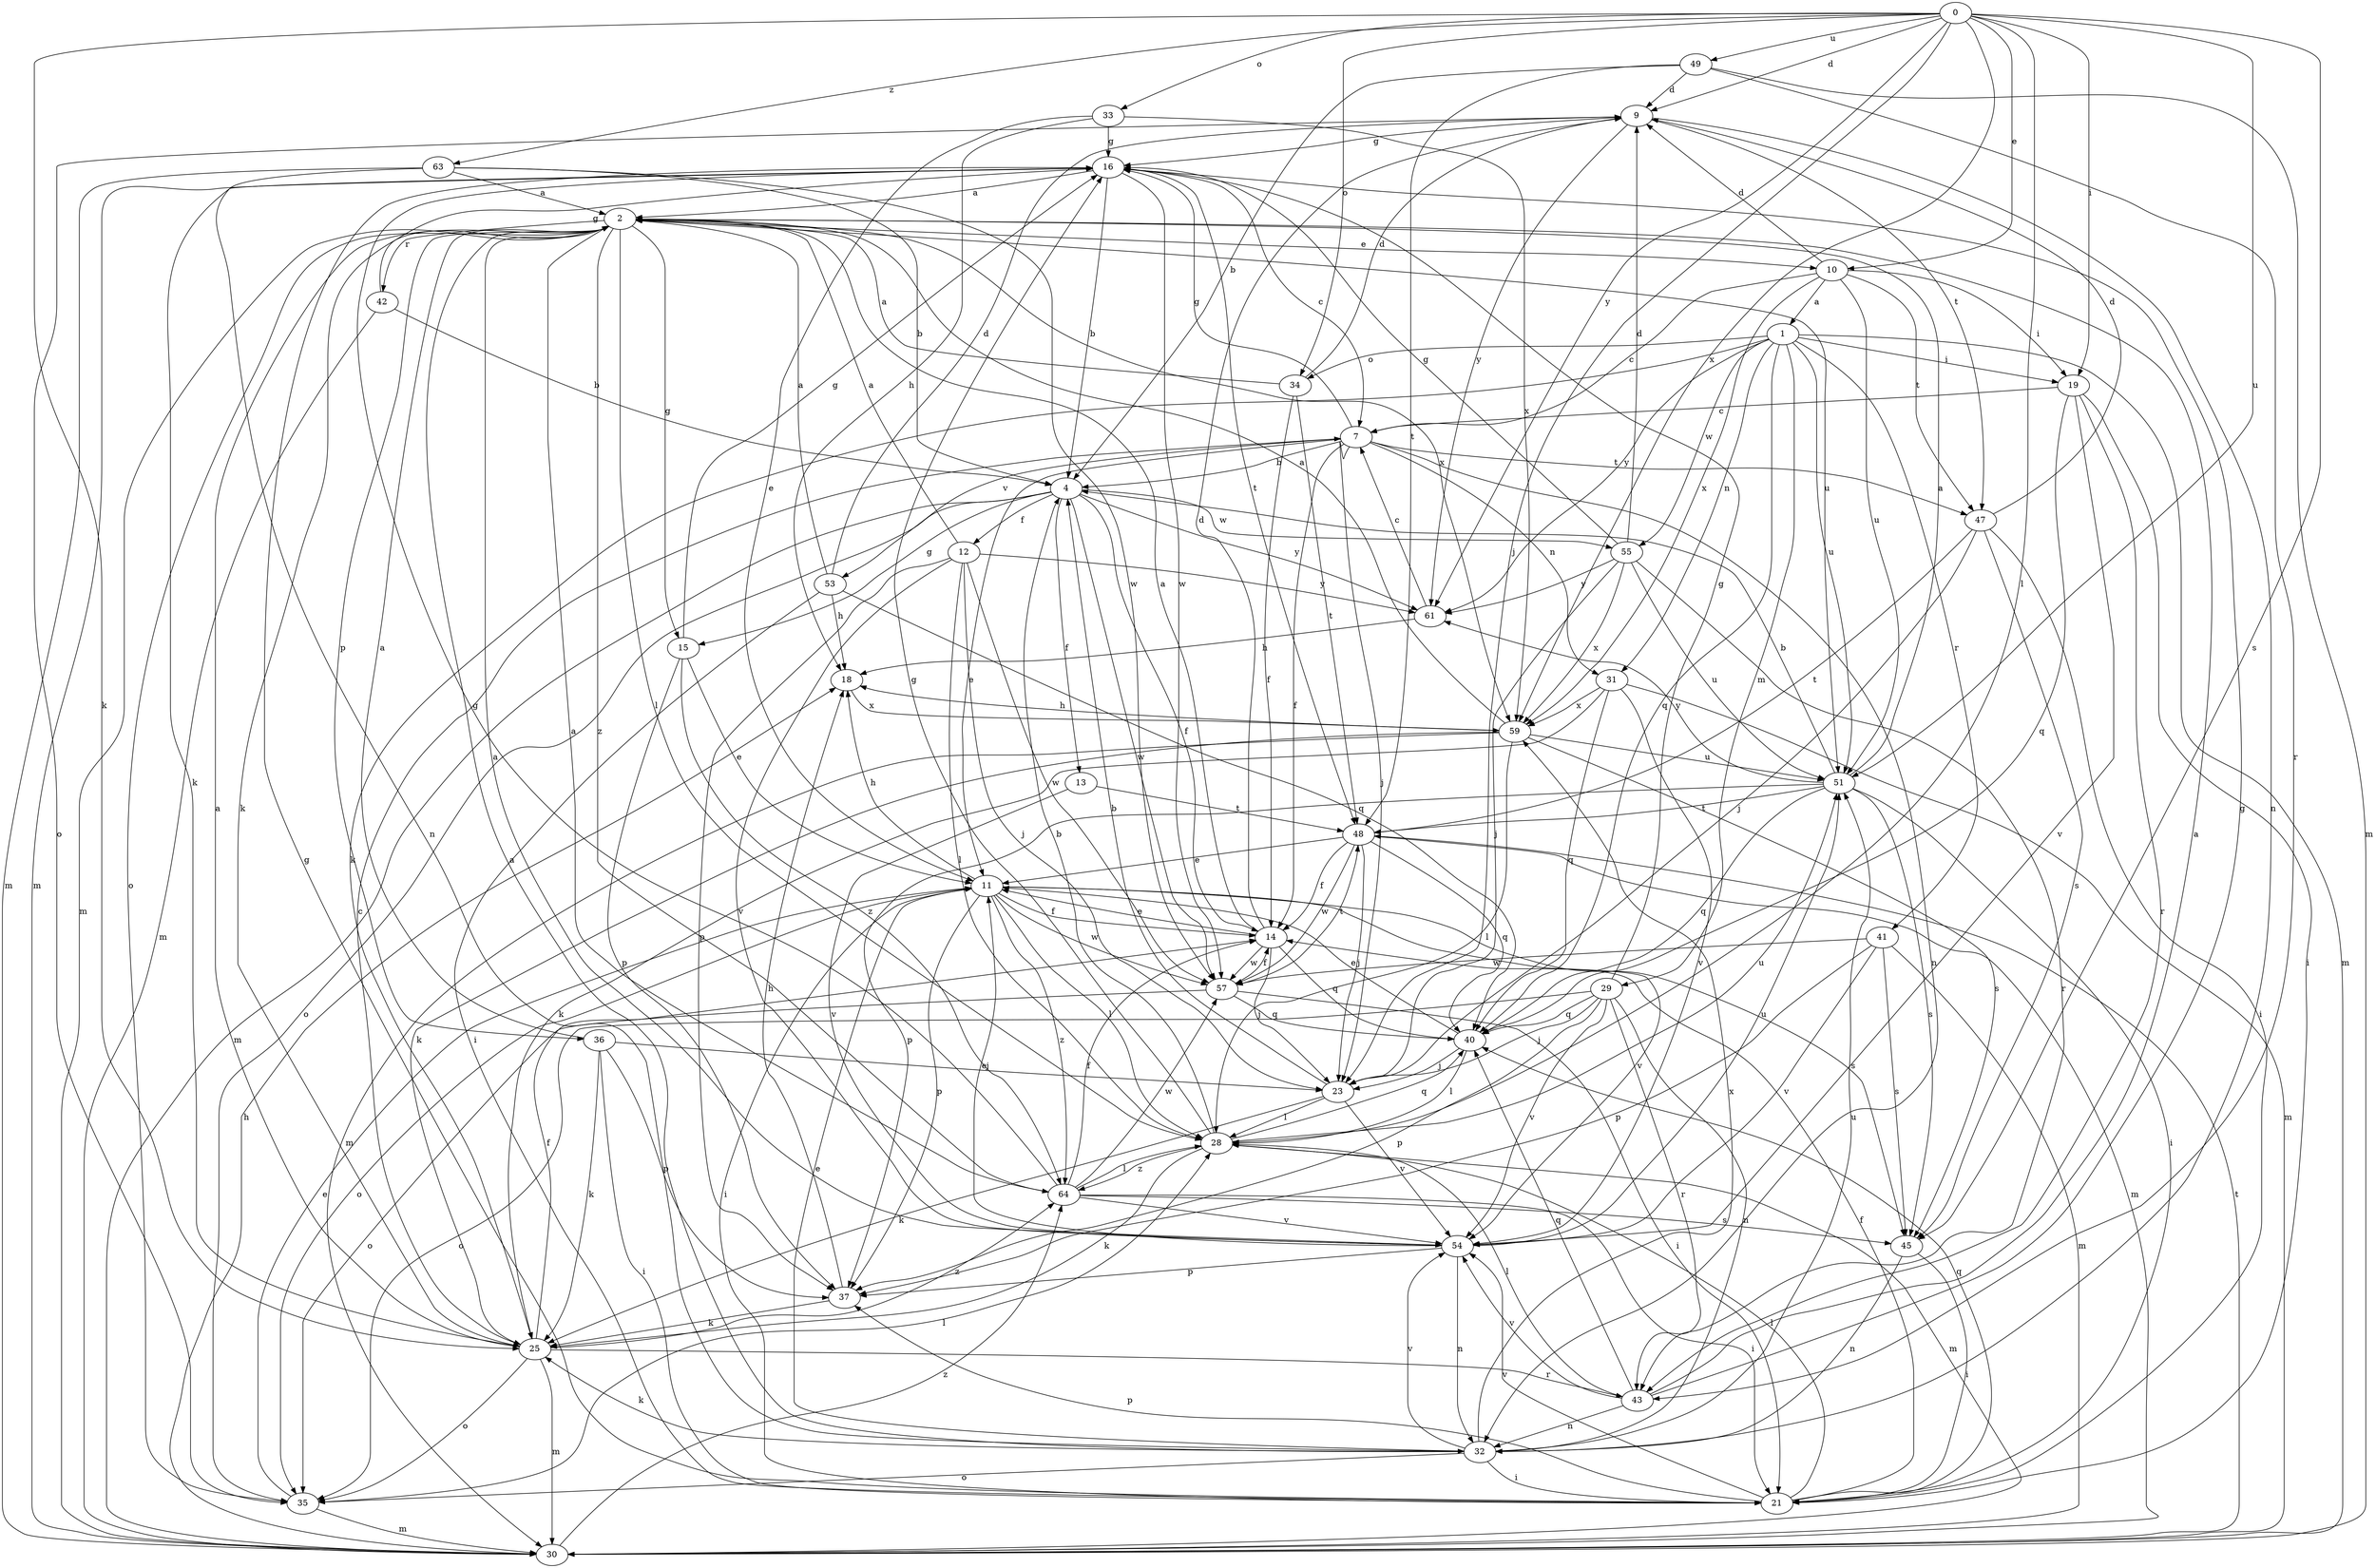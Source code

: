 strict digraph  {
0;
1;
2;
4;
7;
9;
10;
11;
12;
13;
14;
15;
16;
18;
19;
21;
23;
25;
28;
29;
30;
31;
32;
33;
34;
35;
36;
37;
40;
41;
42;
43;
45;
47;
48;
49;
51;
53;
54;
55;
57;
59;
61;
63;
64;
0 -> 9  [label=d];
0 -> 10  [label=e];
0 -> 19  [label=i];
0 -> 23  [label=j];
0 -> 25  [label=k];
0 -> 28  [label=l];
0 -> 33  [label=o];
0 -> 34  [label=o];
0 -> 45  [label=s];
0 -> 49  [label=u];
0 -> 51  [label=u];
0 -> 59  [label=x];
0 -> 61  [label=y];
0 -> 63  [label=z];
1 -> 19  [label=i];
1 -> 25  [label=k];
1 -> 29  [label=m];
1 -> 30  [label=m];
1 -> 31  [label=n];
1 -> 34  [label=o];
1 -> 40  [label=q];
1 -> 41  [label=r];
1 -> 51  [label=u];
1 -> 55  [label=w];
1 -> 61  [label=y];
2 -> 10  [label=e];
2 -> 15  [label=g];
2 -> 25  [label=k];
2 -> 28  [label=l];
2 -> 30  [label=m];
2 -> 35  [label=o];
2 -> 36  [label=p];
2 -> 42  [label=r];
2 -> 51  [label=u];
2 -> 59  [label=x];
2 -> 64  [label=z];
4 -> 12  [label=f];
4 -> 13  [label=f];
4 -> 14  [label=f];
4 -> 15  [label=g];
4 -> 30  [label=m];
4 -> 35  [label=o];
4 -> 55  [label=w];
4 -> 57  [label=w];
4 -> 61  [label=y];
7 -> 4  [label=b];
7 -> 11  [label=e];
7 -> 14  [label=f];
7 -> 16  [label=g];
7 -> 23  [label=j];
7 -> 31  [label=n];
7 -> 32  [label=n];
7 -> 47  [label=t];
7 -> 53  [label=v];
9 -> 16  [label=g];
9 -> 32  [label=n];
9 -> 35  [label=o];
9 -> 47  [label=t];
9 -> 61  [label=y];
10 -> 1  [label=a];
10 -> 7  [label=c];
10 -> 9  [label=d];
10 -> 19  [label=i];
10 -> 47  [label=t];
10 -> 51  [label=u];
10 -> 59  [label=x];
11 -> 14  [label=f];
11 -> 18  [label=h];
11 -> 21  [label=i];
11 -> 28  [label=l];
11 -> 35  [label=o];
11 -> 37  [label=p];
11 -> 45  [label=s];
11 -> 54  [label=v];
11 -> 57  [label=w];
11 -> 64  [label=z];
12 -> 2  [label=a];
12 -> 23  [label=j];
12 -> 28  [label=l];
12 -> 37  [label=p];
12 -> 54  [label=v];
12 -> 57  [label=w];
12 -> 61  [label=y];
13 -> 48  [label=t];
13 -> 54  [label=v];
14 -> 2  [label=a];
14 -> 9  [label=d];
14 -> 11  [label=e];
14 -> 23  [label=j];
14 -> 40  [label=q];
14 -> 57  [label=w];
15 -> 11  [label=e];
15 -> 16  [label=g];
15 -> 37  [label=p];
15 -> 64  [label=z];
16 -> 2  [label=a];
16 -> 4  [label=b];
16 -> 7  [label=c];
16 -> 25  [label=k];
16 -> 30  [label=m];
16 -> 48  [label=t];
16 -> 57  [label=w];
18 -> 59  [label=x];
19 -> 7  [label=c];
19 -> 21  [label=i];
19 -> 40  [label=q];
19 -> 43  [label=r];
19 -> 54  [label=v];
21 -> 14  [label=f];
21 -> 16  [label=g];
21 -> 28  [label=l];
21 -> 37  [label=p];
21 -> 40  [label=q];
21 -> 54  [label=v];
23 -> 4  [label=b];
23 -> 25  [label=k];
23 -> 28  [label=l];
23 -> 54  [label=v];
25 -> 2  [label=a];
25 -> 7  [label=c];
25 -> 14  [label=f];
25 -> 30  [label=m];
25 -> 35  [label=o];
25 -> 43  [label=r];
25 -> 64  [label=z];
28 -> 4  [label=b];
28 -> 16  [label=g];
28 -> 25  [label=k];
28 -> 30  [label=m];
28 -> 40  [label=q];
28 -> 51  [label=u];
28 -> 64  [label=z];
29 -> 16  [label=g];
29 -> 23  [label=j];
29 -> 32  [label=n];
29 -> 35  [label=o];
29 -> 37  [label=p];
29 -> 40  [label=q];
29 -> 43  [label=r];
29 -> 54  [label=v];
30 -> 18  [label=h];
30 -> 48  [label=t];
30 -> 64  [label=z];
31 -> 25  [label=k];
31 -> 30  [label=m];
31 -> 40  [label=q];
31 -> 54  [label=v];
31 -> 59  [label=x];
32 -> 2  [label=a];
32 -> 11  [label=e];
32 -> 21  [label=i];
32 -> 25  [label=k];
32 -> 35  [label=o];
32 -> 51  [label=u];
32 -> 54  [label=v];
32 -> 59  [label=x];
33 -> 11  [label=e];
33 -> 16  [label=g];
33 -> 18  [label=h];
33 -> 59  [label=x];
34 -> 2  [label=a];
34 -> 9  [label=d];
34 -> 14  [label=f];
34 -> 48  [label=t];
35 -> 11  [label=e];
35 -> 28  [label=l];
35 -> 30  [label=m];
36 -> 2  [label=a];
36 -> 21  [label=i];
36 -> 23  [label=j];
36 -> 25  [label=k];
36 -> 37  [label=p];
37 -> 18  [label=h];
37 -> 25  [label=k];
40 -> 11  [label=e];
40 -> 23  [label=j];
40 -> 28  [label=l];
41 -> 30  [label=m];
41 -> 37  [label=p];
41 -> 45  [label=s];
41 -> 54  [label=v];
41 -> 57  [label=w];
42 -> 4  [label=b];
42 -> 16  [label=g];
42 -> 30  [label=m];
43 -> 2  [label=a];
43 -> 16  [label=g];
43 -> 28  [label=l];
43 -> 32  [label=n];
43 -> 40  [label=q];
43 -> 54  [label=v];
45 -> 21  [label=i];
45 -> 32  [label=n];
47 -> 9  [label=d];
47 -> 21  [label=i];
47 -> 23  [label=j];
47 -> 45  [label=s];
47 -> 48  [label=t];
48 -> 11  [label=e];
48 -> 14  [label=f];
48 -> 23  [label=j];
48 -> 30  [label=m];
48 -> 40  [label=q];
48 -> 57  [label=w];
49 -> 4  [label=b];
49 -> 9  [label=d];
49 -> 30  [label=m];
49 -> 43  [label=r];
49 -> 48  [label=t];
51 -> 2  [label=a];
51 -> 4  [label=b];
51 -> 21  [label=i];
51 -> 37  [label=p];
51 -> 40  [label=q];
51 -> 45  [label=s];
51 -> 48  [label=t];
51 -> 61  [label=y];
53 -> 2  [label=a];
53 -> 9  [label=d];
53 -> 18  [label=h];
53 -> 21  [label=i];
53 -> 40  [label=q];
54 -> 2  [label=a];
54 -> 11  [label=e];
54 -> 32  [label=n];
54 -> 37  [label=p];
54 -> 51  [label=u];
55 -> 9  [label=d];
55 -> 16  [label=g];
55 -> 23  [label=j];
55 -> 43  [label=r];
55 -> 51  [label=u];
55 -> 59  [label=x];
55 -> 61  [label=y];
57 -> 14  [label=f];
57 -> 21  [label=i];
57 -> 35  [label=o];
57 -> 40  [label=q];
57 -> 48  [label=t];
59 -> 2  [label=a];
59 -> 18  [label=h];
59 -> 25  [label=k];
59 -> 28  [label=l];
59 -> 30  [label=m];
59 -> 45  [label=s];
59 -> 51  [label=u];
61 -> 7  [label=c];
61 -> 18  [label=h];
63 -> 2  [label=a];
63 -> 4  [label=b];
63 -> 30  [label=m];
63 -> 32  [label=n];
63 -> 57  [label=w];
64 -> 2  [label=a];
64 -> 14  [label=f];
64 -> 16  [label=g];
64 -> 21  [label=i];
64 -> 28  [label=l];
64 -> 45  [label=s];
64 -> 54  [label=v];
64 -> 57  [label=w];
}
